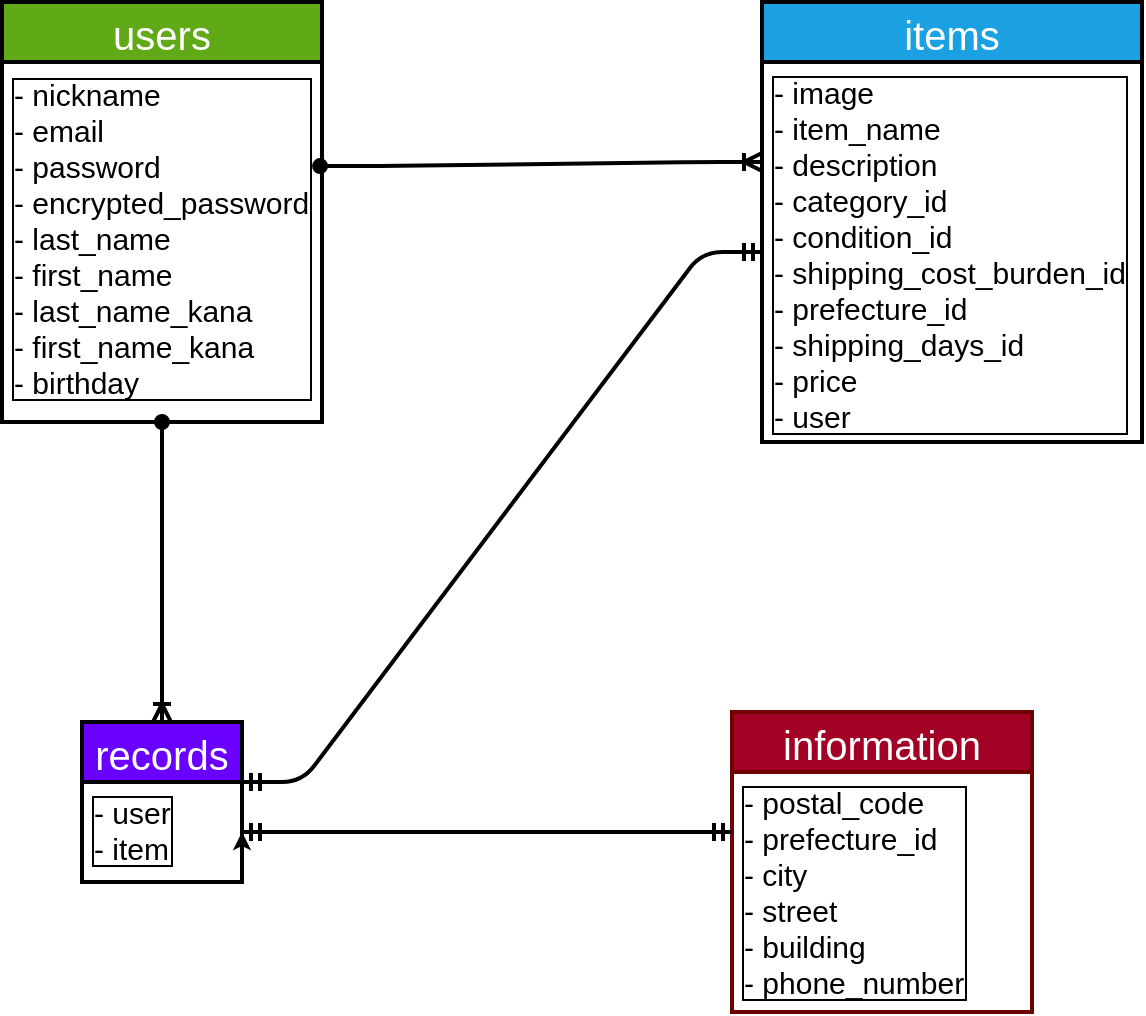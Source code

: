 <mxfile>
    <diagram id="SyTLEqajJ6fUNfekhjIS" name="ページ1">
        <mxGraphModel dx="1216" dy="787" grid="1" gridSize="10" guides="1" tooltips="1" connect="1" arrows="1" fold="1" page="1" pageScale="1" pageWidth="827" pageHeight="1169" math="0" shadow="0">
            <root>
                <mxCell id="0"/>
                <mxCell id="1" parent="0"/>
                <mxCell id="2" value="users" style="swimlane;childLayout=stackLayout;horizontal=1;startSize=30;horizontalStack=0;rounded=0;fontSize=20;fontStyle=0;strokeWidth=2;resizeParent=0;resizeLast=1;shadow=0;dashed=0;align=center;arcSize=15;labelBorderColor=none;fillColor=#60a917;fontColor=#ffffff;strokeColor=default;" parent="1" vertex="1">
                    <mxGeometry x="120" y="240" width="160" height="210" as="geometry"/>
                </mxCell>
                <mxCell id="3" value="- nickname&#10;- email&#10;- password&#10;- encrypted_password&#10;- last_name&#10;- first_name&#10;- last_name_kana&#10;- first_name_kana&#10;- birthday" style="align=left;strokeColor=none;fillColor=none;spacingLeft=4;fontSize=15;verticalAlign=top;resizable=0;rotatable=0;part=1;spacingTop=1;labelBorderColor=default;fontStyle=0;labelBackgroundColor=default;" parent="2" vertex="1">
                    <mxGeometry y="30" width="160" height="180" as="geometry"/>
                </mxCell>
                <mxCell id="4" value="items" style="swimlane;childLayout=stackLayout;horizontal=1;startSize=30;horizontalStack=0;rounded=0;fontSize=20;fontStyle=0;strokeWidth=2;resizeParent=0;resizeLast=1;shadow=0;dashed=0;align=center;labelBackgroundColor=none;labelBorderColor=none;html=0;fillColor=#1ba1e2;fontColor=#ffffff;strokeColor=default;" parent="1" vertex="1">
                    <mxGeometry x="500" y="240" width="190" height="220" as="geometry"/>
                </mxCell>
                <mxCell id="5" value="- image&#10;- item_name&#10;- description&#10;- category_id&#10;- condition_id&#10;- shipping_cost_burden_id&#10;- prefecture_id&#10;- shipping_days_id&#10;- price&#10;- user" style="align=left;strokeColor=none;fillColor=none;spacingLeft=4;fontSize=15;verticalAlign=top;resizable=0;rotatable=0;part=1;labelBackgroundColor=default;labelBorderColor=default;html=0;" parent="4" vertex="1">
                    <mxGeometry y="30" width="190" height="190" as="geometry"/>
                </mxCell>
                <mxCell id="6" value="records" style="swimlane;childLayout=stackLayout;horizontal=1;startSize=30;horizontalStack=0;rounded=0;fontSize=20;fontStyle=0;strokeWidth=2;resizeParent=0;resizeLast=1;shadow=0;dashed=0;align=center;labelBackgroundColor=none;labelBorderColor=none;sketch=0;strokeColor=default;html=0;fillColor=#6a00ff;fontColor=#ffffff;" parent="1" vertex="1">
                    <mxGeometry x="160" y="600" width="80" height="80" as="geometry"/>
                </mxCell>
                <mxCell id="7" value="- user&#10;- item" style="align=left;strokeColor=none;fillColor=none;spacingLeft=4;fontSize=15;verticalAlign=top;resizable=0;rotatable=0;part=1;rounded=0;labelBackgroundColor=default;labelBorderColor=default;sketch=0;html=0;" parent="6" vertex="1">
                    <mxGeometry y="30" width="80" height="50" as="geometry"/>
                </mxCell>
                <mxCell id="8" style="edgeStyle=none;html=1;exitX=1;exitY=1;exitDx=0;exitDy=0;entryX=1;entryY=0.5;entryDx=0;entryDy=0;fontSize=20;" parent="6" source="7" target="7" edge="1">
                    <mxGeometry relative="1" as="geometry"/>
                </mxCell>
                <mxCell id="9" value="information" style="swimlane;childLayout=stackLayout;horizontal=1;startSize=30;horizontalStack=0;rounded=0;fontSize=20;fontStyle=0;strokeWidth=2;resizeParent=0;resizeLast=1;shadow=0;dashed=0;align=center;labelBackgroundColor=none;labelBorderColor=none;sketch=0;strokeColor=#6F0000;html=0;fillColor=#a20025;fontColor=#ffffff;" parent="1" vertex="1">
                    <mxGeometry x="485" y="595" width="150" height="150" as="geometry"/>
                </mxCell>
                <mxCell id="10" value="- postal_code&#10;- prefecture_id&#10;- city&#10;- street&#10;- building&#10;- phone_number" style="align=left;strokeColor=none;fillColor=none;spacingLeft=4;fontSize=15;verticalAlign=top;resizable=0;rotatable=0;part=1;rounded=0;labelBackgroundColor=none;labelBorderColor=default;sketch=0;html=0;" parent="9" vertex="1">
                    <mxGeometry y="30" width="150" height="120" as="geometry"/>
                </mxCell>
                <mxCell id="11" value="" style="edgeStyle=entityRelationEdgeStyle;fontSize=12;html=1;endArrow=ERoneToMany;strokeWidth=2;startArrow=oval;startFill=1;entryX=0;entryY=0.263;entryDx=0;entryDy=0;entryPerimeter=0;exitX=0.994;exitY=0.289;exitDx=0;exitDy=0;exitPerimeter=0;" parent="1" source="3" target="5" edge="1">
                    <mxGeometry width="100" height="100" relative="1" as="geometry">
                        <mxPoint x="290" y="320" as="sourcePoint"/>
                        <mxPoint x="480" y="328" as="targetPoint"/>
                    </mxGeometry>
                </mxCell>
                <mxCell id="14" value="" style="edgeStyle=entityRelationEdgeStyle;fontSize=12;html=1;endArrow=ERmandOne;startArrow=ERmandOne;strokeWidth=2;exitX=1;exitY=0.5;exitDx=0;exitDy=0;entryX=0;entryY=0.25;entryDx=0;entryDy=0;" parent="1" source="7" target="10" edge="1">
                    <mxGeometry width="100" height="100" relative="1" as="geometry">
                        <mxPoint x="430" y="600" as="sourcePoint"/>
                        <mxPoint x="530" y="500" as="targetPoint"/>
                    </mxGeometry>
                </mxCell>
                <mxCell id="15" value="" style="edgeStyle=entityRelationEdgeStyle;fontSize=12;html=1;endArrow=ERmandOne;startArrow=ERmandOne;strokeWidth=2;exitX=1;exitY=0;exitDx=0;exitDy=0;entryX=0;entryY=0.5;entryDx=0;entryDy=0;" parent="1" source="7" target="5" edge="1">
                    <mxGeometry width="100" height="100" relative="1" as="geometry">
                        <mxPoint x="430" y="600" as="sourcePoint"/>
                        <mxPoint x="530" y="500" as="targetPoint"/>
                    </mxGeometry>
                </mxCell>
                <mxCell id="21" value="" style="fontSize=12;html=1;endArrow=ERoneToMany;exitX=0.5;exitY=1;exitDx=0;exitDy=0;startArrow=oval;startFill=1;strokeWidth=2;entryX=0.5;entryY=0;entryDx=0;entryDy=0;" parent="1" source="3" target="6" edge="1">
                    <mxGeometry width="100" height="100" relative="1" as="geometry">
                        <mxPoint x="360" y="650" as="sourcePoint"/>
                        <mxPoint x="230" y="580" as="targetPoint"/>
                    </mxGeometry>
                </mxCell>
            </root>
        </mxGraphModel>
    </diagram>
</mxfile>